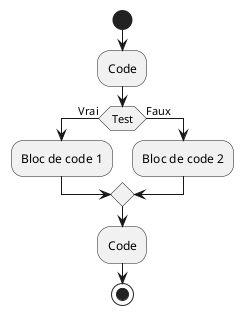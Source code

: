 @startuml

start

:Code;

if (Test) then (Vrai)
  :Bloc de code 1;
else (Faux)
  :Bloc de code 2;
endif

:Code;

stop

@enduml